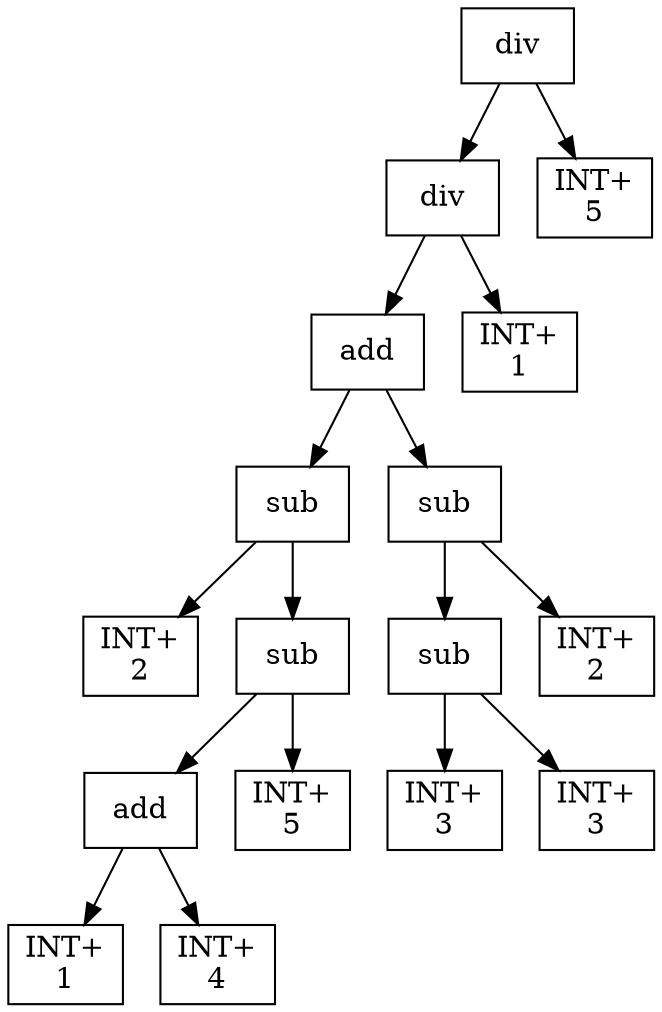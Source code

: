 digraph expr {
  node [shape=box];
  n1 [label="div"];
  n2 [label="div"];
  n3 [label="add"];
  n4 [label="sub"];
  n5 [label="INT+\n2"];
  n6 [label="sub"];
  n7 [label="add"];
  n8 [label="INT+\n1"];
  n9 [label="INT+\n4"];
  n7 -> n8;
  n7 -> n9;
  n10 [label="INT+\n5"];
  n6 -> n7;
  n6 -> n10;
  n4 -> n5;
  n4 -> n6;
  n11 [label="sub"];
  n12 [label="sub"];
  n13 [label="INT+\n3"];
  n14 [label="INT+\n3"];
  n12 -> n13;
  n12 -> n14;
  n15 [label="INT+\n2"];
  n11 -> n12;
  n11 -> n15;
  n3 -> n4;
  n3 -> n11;
  n16 [label="INT+\n1"];
  n2 -> n3;
  n2 -> n16;
  n17 [label="INT+\n5"];
  n1 -> n2;
  n1 -> n17;
}